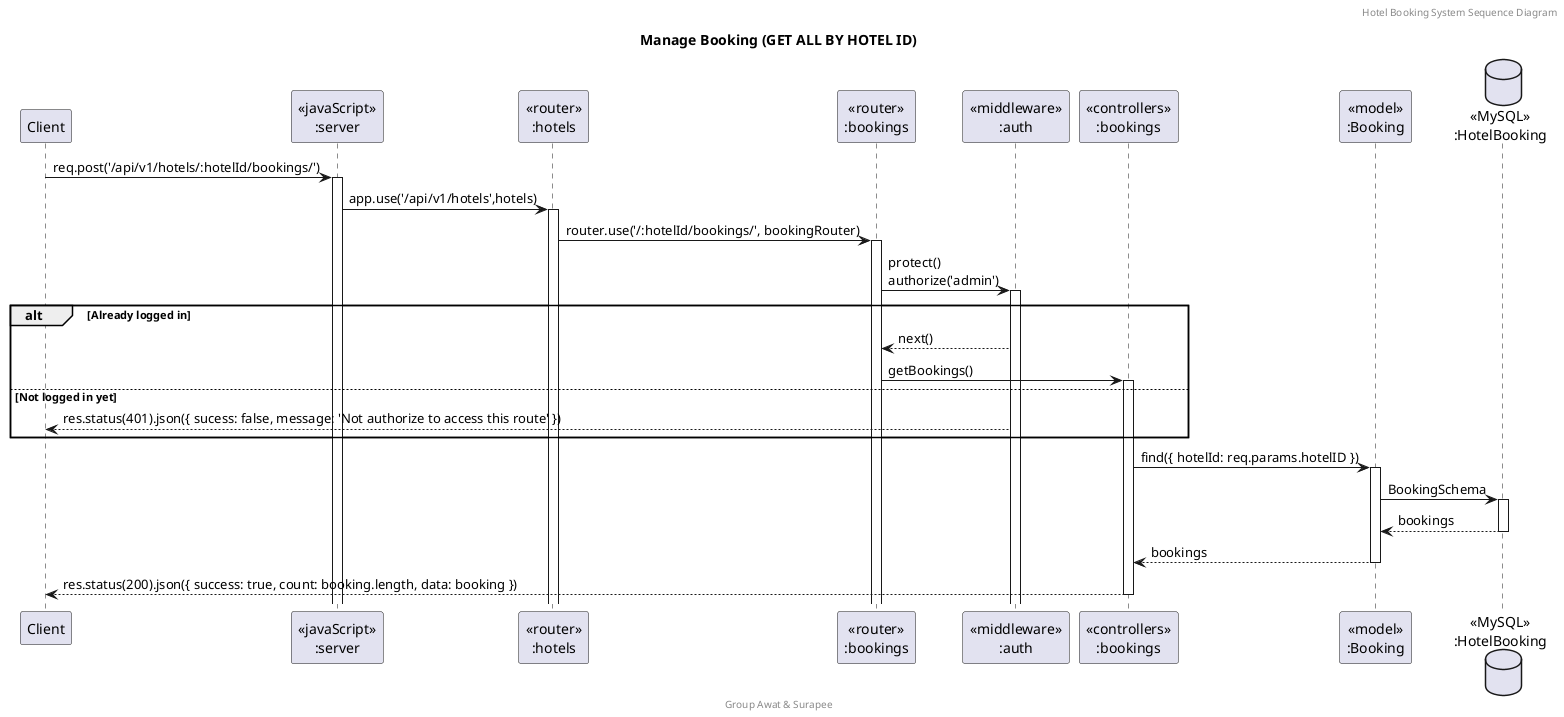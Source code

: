 @startuml Manage Booking (GET ALL BY HOTEL ID)

header Hotel Booking System Sequence Diagram
footer Group Awat & Surapee
title "Manage Booking (GET ALL BY HOTEL ID)"

participant "Client" as client
participant "<<javaScript>>\n:server" as server
participant "<<router>>\n:hotels" as routerHotels
participant "<<router>>\n:bookings" as routerBooking
participant "<<middleware>>\n:auth" as middleware
participant "<<controllers>>\n:bookings" as controllersBooking
participant "<<model>>\n:Booking" as modelBooking
database "<<MySQL>>\n:HotelBooking" as HotelBookingDatabase

client -> server ++:req.post('/api/v1/hotels/:hotelId/bookings/')
server -> routerHotels ++:app.use('/api/v1/hotels',hotels)
routerHotels -> routerBooking ++:router.use('/:hotelId/bookings/', bookingRouter)
routerBooking -> middleware ++:protect()\nauthorize('admin')
alt Already logged in
    middleware --> routerBooking : next()
    routerBooking -> controllersBooking ++: getBookings()
else Not logged in yet
    middleware --> client : res.status(401).json({ sucess: false, message: 'Not authorize to access this route' })
end
controllersBooking -> modelBooking ++: find({ hotelId: req.params.hotelID })
modelBooking -> HotelBookingDatabase ++: BookingSchema
HotelBookingDatabase --> modelBooking --: bookings
controllersBooking <-- modelBooking --: bookings
controllersBooking --> client --:res.status(200).json({ success: true, count: booking.length, data: booking })

@enduml
